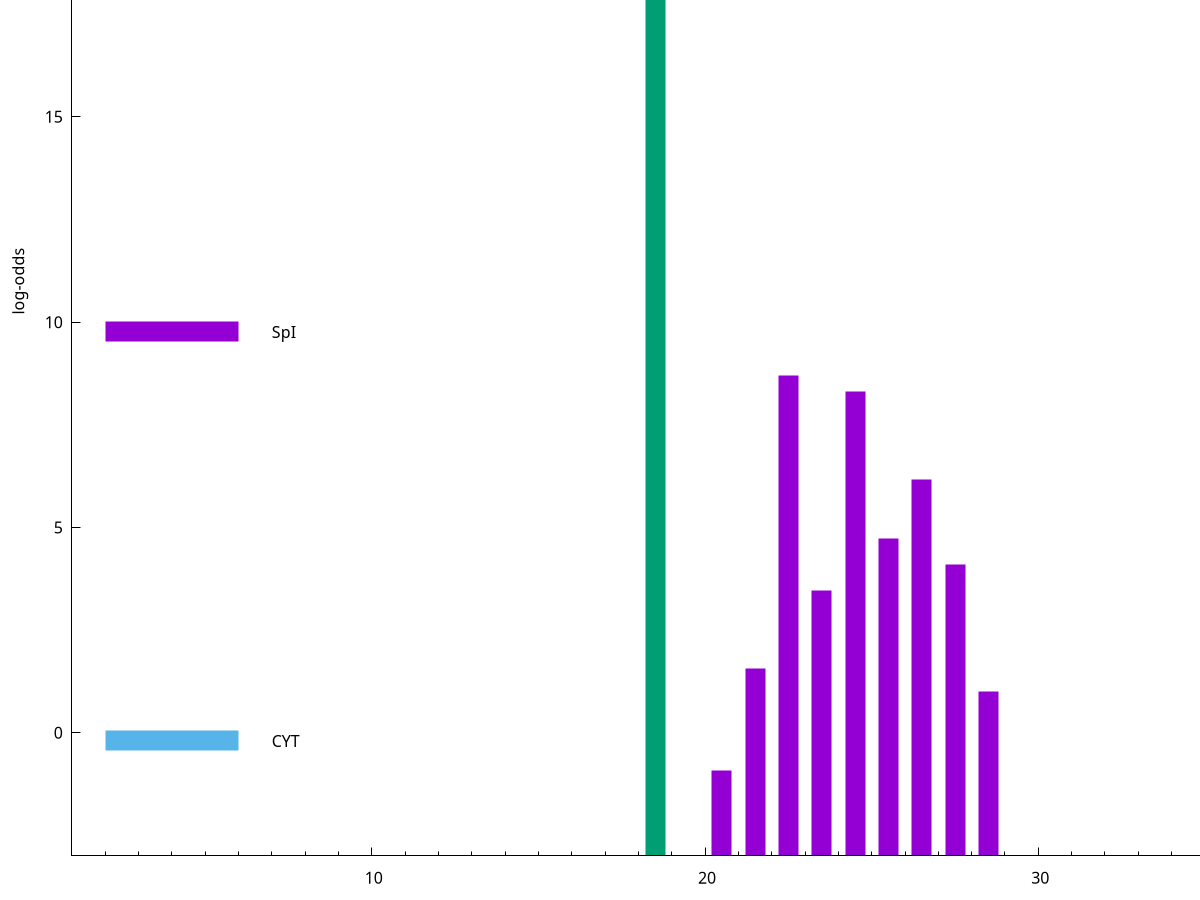 set title "LipoP predictions for SRR5666568.gff"
set size 2., 1.4
set xrange [1:70] 
set mxtics 10
set yrange [-3:25]
set y2range [0:28]
set ylabel "log-odds"
set term postscript eps color solid "Helvetica" 30
set output "SRR5666568.gff79.eps"
set arrow from 2,23.6572 to 6,23.6572 nohead lt 2 lw 20
set label "SpII" at 7,23.6572
set arrow from 2,9.76089 to 6,9.76089 nohead lt 1 lw 20
set label "SpI" at 7,9.76089
set arrow from 2,-0.200913 to 6,-0.200913 nohead lt 3 lw 20
set label "CYT" at 7,-0.200913
set arrow from 2,23.6572 to 6,23.6572 nohead lt 2 lw 20
set label "SpII" at 7,23.6572
# NOTE: The scores below are the log-odds scores with the threshold
# NOTE: subtracted (a hack to make gnuplot make the histogram all
# NOTE: look nice).
plot "-" axes x1y2 title "" with impulses lt 2 lw 20, "-" axes x1y2 title "" with impulses lt 1 lw 20
18.500000 26.657200
e
22.500000 11.700710
24.500000 11.319670
26.500000 9.165400
25.500000 7.732890
27.500000 7.085610
23.500000 6.462210
21.500000 4.555780
28.500000 3.999720
20.500000 2.087591
e
exit
